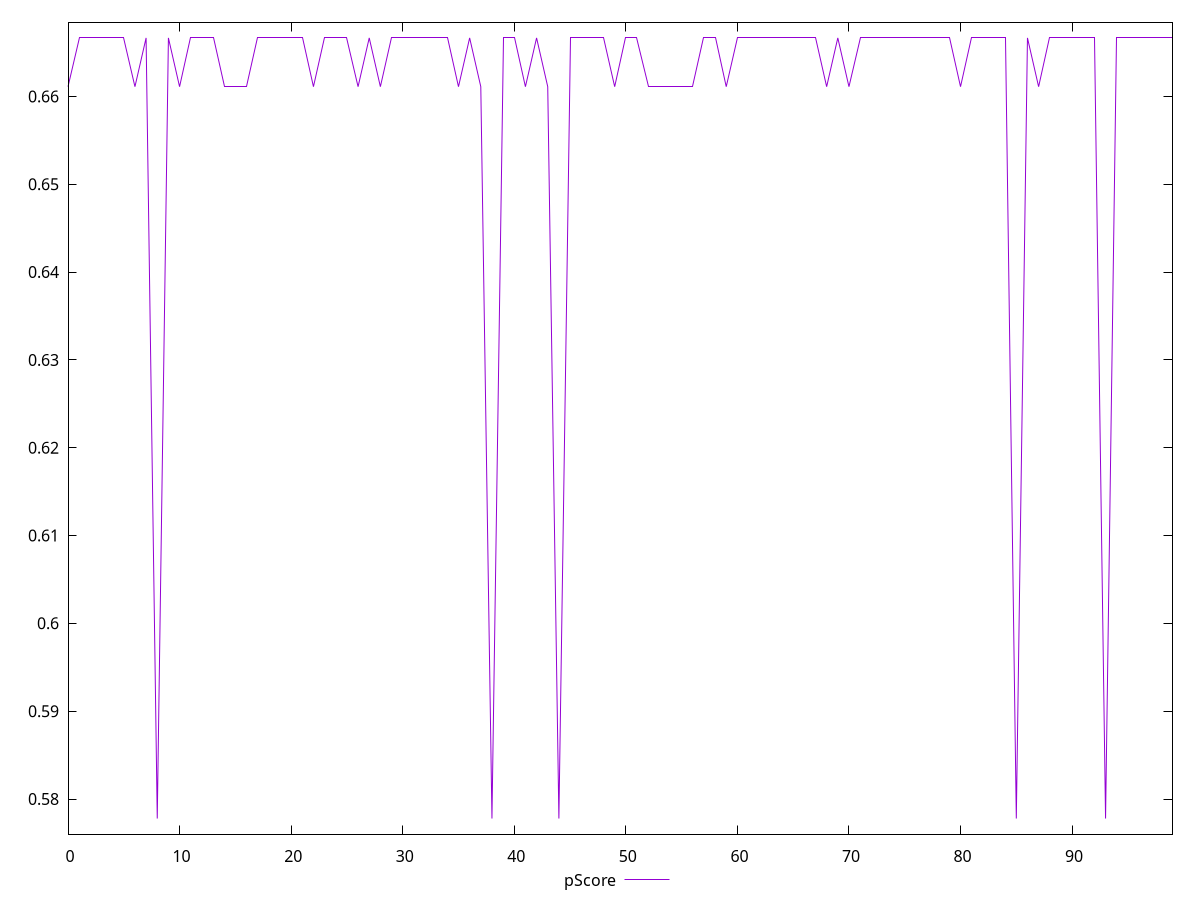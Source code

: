 reset

$pScore <<EOF
0 0.6611111111111111
1 0.6666666666666666
2 0.6666666666666666
3 0.6666666666666666
4 0.6666666666666666
5 0.6666666666666666
6 0.6611111111111111
7 0.6666666666666666
8 0.5777777777777777
9 0.6666666666666666
10 0.6611111111111111
11 0.6666666666666666
12 0.6666666666666666
13 0.6666666666666666
14 0.6611111111111111
15 0.6611111111111111
16 0.6611111111111111
17 0.6666666666666666
18 0.6666666666666666
19 0.6666666666666666
20 0.6666666666666666
21 0.6666666666666666
22 0.6611111111111111
23 0.6666666666666666
24 0.6666666666666666
25 0.6666666666666666
26 0.6611111111111111
27 0.6666666666666666
28 0.6611111111111111
29 0.6666666666666666
30 0.6666666666666666
31 0.6666666666666666
32 0.6666666666666666
33 0.6666666666666666
34 0.6666666666666666
35 0.6611111111111111
36 0.6666666666666666
37 0.6611111111111111
38 0.5777777777777777
39 0.6666666666666666
40 0.6666666666666666
41 0.6611111111111111
42 0.6666666666666666
43 0.6611111111111111
44 0.5777777777777777
45 0.6666666666666666
46 0.6666666666666666
47 0.6666666666666666
48 0.6666666666666666
49 0.6611111111111111
50 0.6666666666666666
51 0.6666666666666666
52 0.6611111111111111
53 0.6611111111111111
54 0.6611111111111111
55 0.6611111111111111
56 0.6611111111111111
57 0.6666666666666666
58 0.6666666666666666
59 0.6611111111111111
60 0.6666666666666666
61 0.6666666666666666
62 0.6666666666666666
63 0.6666666666666666
64 0.6666666666666666
65 0.6666666666666666
66 0.6666666666666666
67 0.6666666666666666
68 0.6611111111111111
69 0.6666666666666666
70 0.6611111111111111
71 0.6666666666666666
72 0.6666666666666666
73 0.6666666666666666
74 0.6666666666666666
75 0.6666666666666666
76 0.6666666666666666
77 0.6666666666666666
78 0.6666666666666666
79 0.6666666666666666
80 0.6611111111111111
81 0.6666666666666666
82 0.6666666666666666
83 0.6666666666666666
84 0.6666666666666666
85 0.5777777777777777
86 0.6666666666666666
87 0.6611111111111111
88 0.6666666666666666
89 0.6666666666666666
90 0.6666666666666666
91 0.6666666666666666
92 0.6666666666666666
93 0.5777777777777777
94 0.6666666666666666
95 0.6666666666666666
96 0.6666666666666666
97 0.6666666666666666
98 0.6666666666666666
99 0.6666666666666666
EOF

set key outside below
set xrange [0:99]
set yrange [0.576:0.6684444444444444]
set trange [0.576:0.6684444444444444]
set terminal svg size 640, 500 enhanced background rgb 'white'
set output "report_00026_2021-02-22T21:38:55.199Z/uses-webp-images/samples/pages+cached+noadtech/pScore/values.svg"

plot $pScore title "pScore" with line

reset

